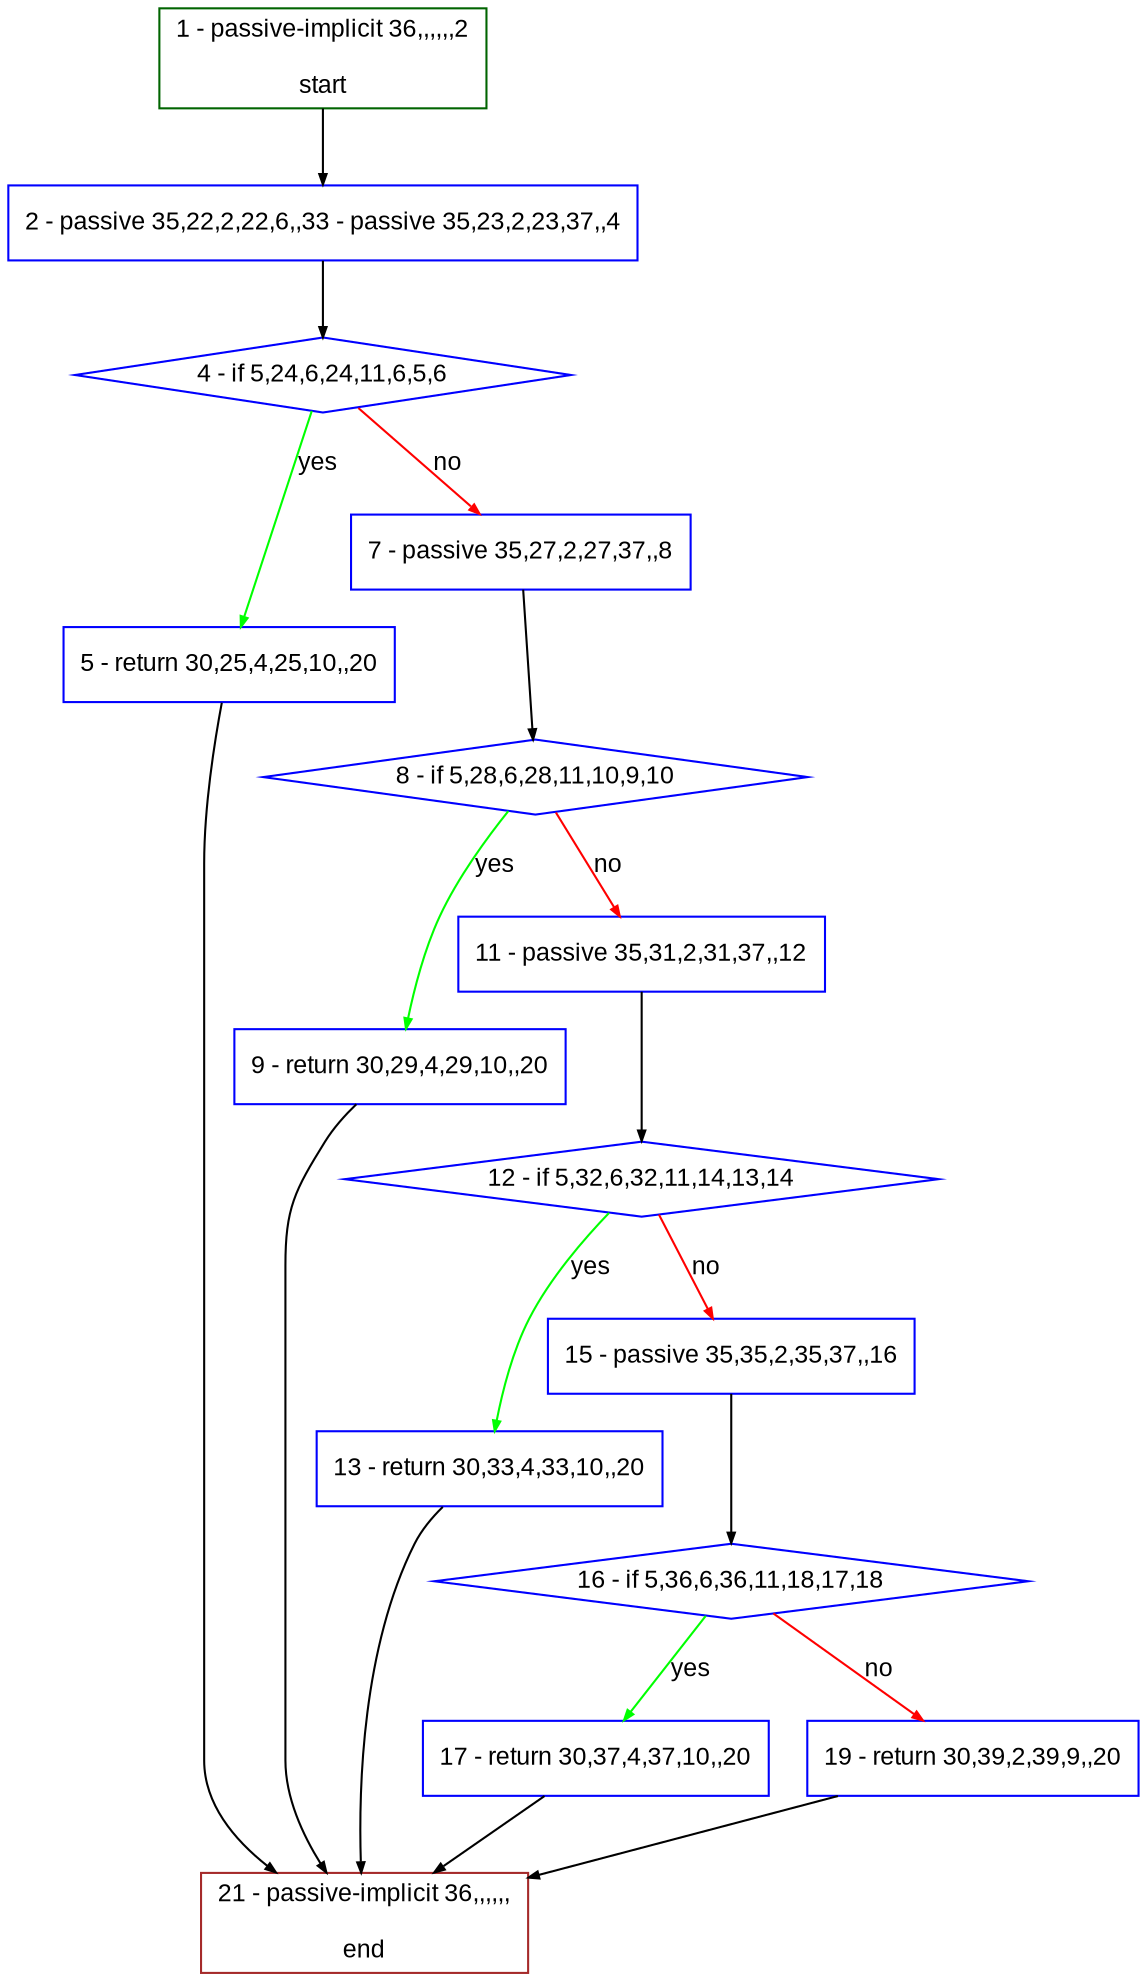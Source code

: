 digraph "" {
  graph [bgcolor="white", fillcolor="#FFFFCC", pack="true", packmode="clust", fontname="Arial", label="", fontsize="12", compound="true", style="rounded,filled"];
  node [node_initialized="no", fillcolor="white", fontname="Arial", label="", color="grey", fontsize="12", fixedsize="false", compound="true", shape="rectangle", style="filled"];
  edge [arrowtail="none", lhead="", fontcolor="black", fontname="Arial", label="", color="black", fontsize="12", arrowhead="normal", arrowsize="0.5", compound="true", ltail="", dir="forward"];
  __N1 [fillcolor="#ffffff", label="2 - passive 35,22,2,22,6,,33 - passive 35,23,2,23,37,,4", color="#0000ff", shape="box", style="filled"];
  __N2 [fillcolor="#ffffff", label="1 - passive-implicit 36,,,,,,2\n\nstart", color="#006400", shape="box", style="filled"];
  __N3 [fillcolor="#ffffff", label="4 - if 5,24,6,24,11,6,5,6", color="#0000ff", shape="diamond", style="filled"];
  __N4 [fillcolor="#ffffff", label="5 - return 30,25,4,25,10,,20", color="#0000ff", shape="box", style="filled"];
  __N5 [fillcolor="#ffffff", label="7 - passive 35,27,2,27,37,,8", color="#0000ff", shape="box", style="filled"];
  __N6 [fillcolor="#ffffff", label="21 - passive-implicit 36,,,,,,\n\nend", color="#a52a2a", shape="box", style="filled"];
  __N7 [fillcolor="#ffffff", label="8 - if 5,28,6,28,11,10,9,10", color="#0000ff", shape="diamond", style="filled"];
  __N8 [fillcolor="#ffffff", label="9 - return 30,29,4,29,10,,20", color="#0000ff", shape="box", style="filled"];
  __N9 [fillcolor="#ffffff", label="11 - passive 35,31,2,31,37,,12", color="#0000ff", shape="box", style="filled"];
  __N10 [fillcolor="#ffffff", label="12 - if 5,32,6,32,11,14,13,14", color="#0000ff", shape="diamond", style="filled"];
  __N11 [fillcolor="#ffffff", label="13 - return 30,33,4,33,10,,20", color="#0000ff", shape="box", style="filled"];
  __N12 [fillcolor="#ffffff", label="15 - passive 35,35,2,35,37,,16", color="#0000ff", shape="box", style="filled"];
  __N13 [fillcolor="#ffffff", label="16 - if 5,36,6,36,11,18,17,18", color="#0000ff", shape="diamond", style="filled"];
  __N14 [fillcolor="#ffffff", label="17 - return 30,37,4,37,10,,20", color="#0000ff", shape="box", style="filled"];
  __N15 [fillcolor="#ffffff", label="19 - return 30,39,2,39,9,,20", color="#0000ff", shape="box", style="filled"];
  __N2 -> __N1 [arrowtail="none", color="#000000", label="", arrowhead="normal", dir="forward"];
  __N1 -> __N3 [arrowtail="none", color="#000000", label="", arrowhead="normal", dir="forward"];
  __N3 -> __N4 [arrowtail="none", color="#00ff00", label="yes", arrowhead="normal", dir="forward"];
  __N3 -> __N5 [arrowtail="none", color="#ff0000", label="no", arrowhead="normal", dir="forward"];
  __N4 -> __N6 [arrowtail="none", color="#000000", label="", arrowhead="normal", dir="forward"];
  __N5 -> __N7 [arrowtail="none", color="#000000", label="", arrowhead="normal", dir="forward"];
  __N7 -> __N8 [arrowtail="none", color="#00ff00", label="yes", arrowhead="normal", dir="forward"];
  __N7 -> __N9 [arrowtail="none", color="#ff0000", label="no", arrowhead="normal", dir="forward"];
  __N8 -> __N6 [arrowtail="none", color="#000000", label="", arrowhead="normal", dir="forward"];
  __N9 -> __N10 [arrowtail="none", color="#000000", label="", arrowhead="normal", dir="forward"];
  __N10 -> __N11 [arrowtail="none", color="#00ff00", label="yes", arrowhead="normal", dir="forward"];
  __N10 -> __N12 [arrowtail="none", color="#ff0000", label="no", arrowhead="normal", dir="forward"];
  __N11 -> __N6 [arrowtail="none", color="#000000", label="", arrowhead="normal", dir="forward"];
  __N12 -> __N13 [arrowtail="none", color="#000000", label="", arrowhead="normal", dir="forward"];
  __N13 -> __N14 [arrowtail="none", color="#00ff00", label="yes", arrowhead="normal", dir="forward"];
  __N13 -> __N15 [arrowtail="none", color="#ff0000", label="no", arrowhead="normal", dir="forward"];
  __N14 -> __N6 [arrowtail="none", color="#000000", label="", arrowhead="normal", dir="forward"];
  __N15 -> __N6 [arrowtail="none", color="#000000", label="", arrowhead="normal", dir="forward"];
}
